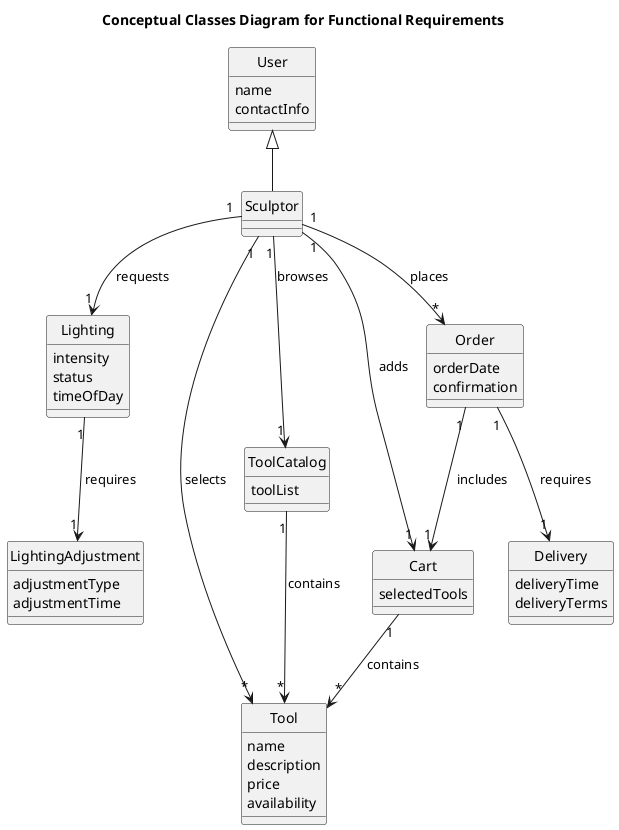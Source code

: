 @startuml

hide circle
title Conceptual Classes Diagram for Functional Requirements

Class User {
    name
    contactInfo
}

Class Sculptor {
}

Class Lighting {
    intensity
    status
    timeOfDay
}

Class LightingAdjustment {
    adjustmentType
    adjustmentTime
}

Class Tool {
    name
    description
    price
    availability
}

Class ToolCatalog {
    toolList
}

Class Cart {
    selectedTools
}

Class Order {
    orderDate
    confirmation
}

Class Delivery {
    deliveryTime
    deliveryTerms
}

User <|-- Sculptor

Sculptor "1" --> "1" Lighting : requests
Lighting "1" --> "1" LightingAdjustment : requires
Sculptor "1" --> "1" ToolCatalog : browses
Sculptor "1" --> "*" Tool : selects
Sculptor "1" --> "1" Cart : adds
Cart "1" --> "*" Tool : contains
Order "1" --> "1" Cart : includes
Order "1" --> "1" Delivery : requires
Sculptor "1" --> "*" Order : places

ToolCatalog "1" --> "*" Tool : contains

@enduml
